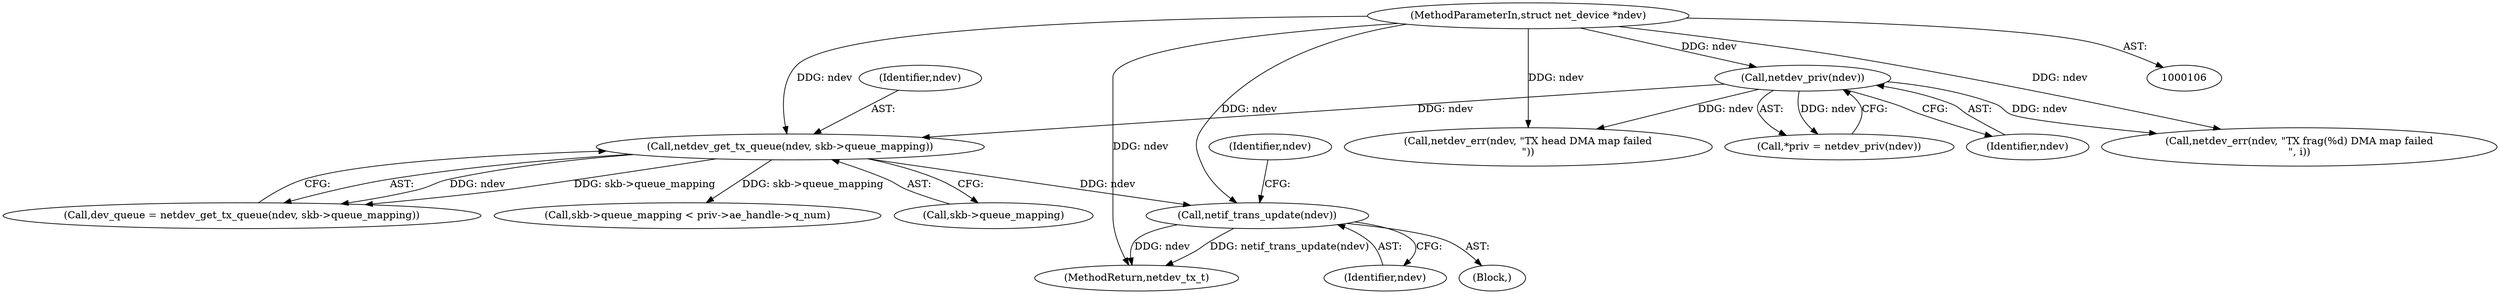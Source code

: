 digraph "0_linux_27463ad99f738ed93c7c8b3e2e5bc8c4853a2ff2_0@API" {
"1000301" [label="(Call,netif_trans_update(ndev))"];
"1000291" [label="(Call,netdev_get_tx_queue(ndev, skb->queue_mapping))"];
"1000114" [label="(Call,netdev_priv(ndev))"];
"1000107" [label="(MethodParameterIn,struct net_device *ndev)"];
"1000320" [label="(Call,skb->queue_mapping < priv->ae_handle->q_num)"];
"1000115" [label="(Identifier,ndev)"];
"1000292" [label="(Identifier,ndev)"];
"1000306" [label="(Identifier,ndev)"];
"1000301" [label="(Call,netif_trans_update(ndev))"];
"1000114" [label="(Call,netdev_priv(ndev))"];
"1000107" [label="(MethodParameterIn,struct net_device *ndev)"];
"1000195" [label="(Call,netdev_err(ndev, \"TX head DMA map failed\n\"))"];
"1000110" [label="(Block,)"];
"1000293" [label="(Call,skb->queue_mapping)"];
"1000112" [label="(Call,*priv = netdev_priv(ndev))"];
"1000259" [label="(Call,netdev_err(ndev, \"TX frag(%d) DMA map failed\n\", i))"];
"1000302" [label="(Identifier,ndev)"];
"1000289" [label="(Call,dev_queue = netdev_get_tx_queue(ndev, skb->queue_mapping))"];
"1000426" [label="(MethodReturn,netdev_tx_t)"];
"1000291" [label="(Call,netdev_get_tx_queue(ndev, skb->queue_mapping))"];
"1000301" -> "1000110"  [label="AST: "];
"1000301" -> "1000302"  [label="CFG: "];
"1000302" -> "1000301"  [label="AST: "];
"1000306" -> "1000301"  [label="CFG: "];
"1000301" -> "1000426"  [label="DDG: netif_trans_update(ndev)"];
"1000301" -> "1000426"  [label="DDG: ndev"];
"1000291" -> "1000301"  [label="DDG: ndev"];
"1000107" -> "1000301"  [label="DDG: ndev"];
"1000291" -> "1000289"  [label="AST: "];
"1000291" -> "1000293"  [label="CFG: "];
"1000292" -> "1000291"  [label="AST: "];
"1000293" -> "1000291"  [label="AST: "];
"1000289" -> "1000291"  [label="CFG: "];
"1000291" -> "1000289"  [label="DDG: ndev"];
"1000291" -> "1000289"  [label="DDG: skb->queue_mapping"];
"1000114" -> "1000291"  [label="DDG: ndev"];
"1000107" -> "1000291"  [label="DDG: ndev"];
"1000291" -> "1000320"  [label="DDG: skb->queue_mapping"];
"1000114" -> "1000112"  [label="AST: "];
"1000114" -> "1000115"  [label="CFG: "];
"1000115" -> "1000114"  [label="AST: "];
"1000112" -> "1000114"  [label="CFG: "];
"1000114" -> "1000112"  [label="DDG: ndev"];
"1000107" -> "1000114"  [label="DDG: ndev"];
"1000114" -> "1000195"  [label="DDG: ndev"];
"1000114" -> "1000259"  [label="DDG: ndev"];
"1000107" -> "1000106"  [label="AST: "];
"1000107" -> "1000426"  [label="DDG: ndev"];
"1000107" -> "1000195"  [label="DDG: ndev"];
"1000107" -> "1000259"  [label="DDG: ndev"];
}
